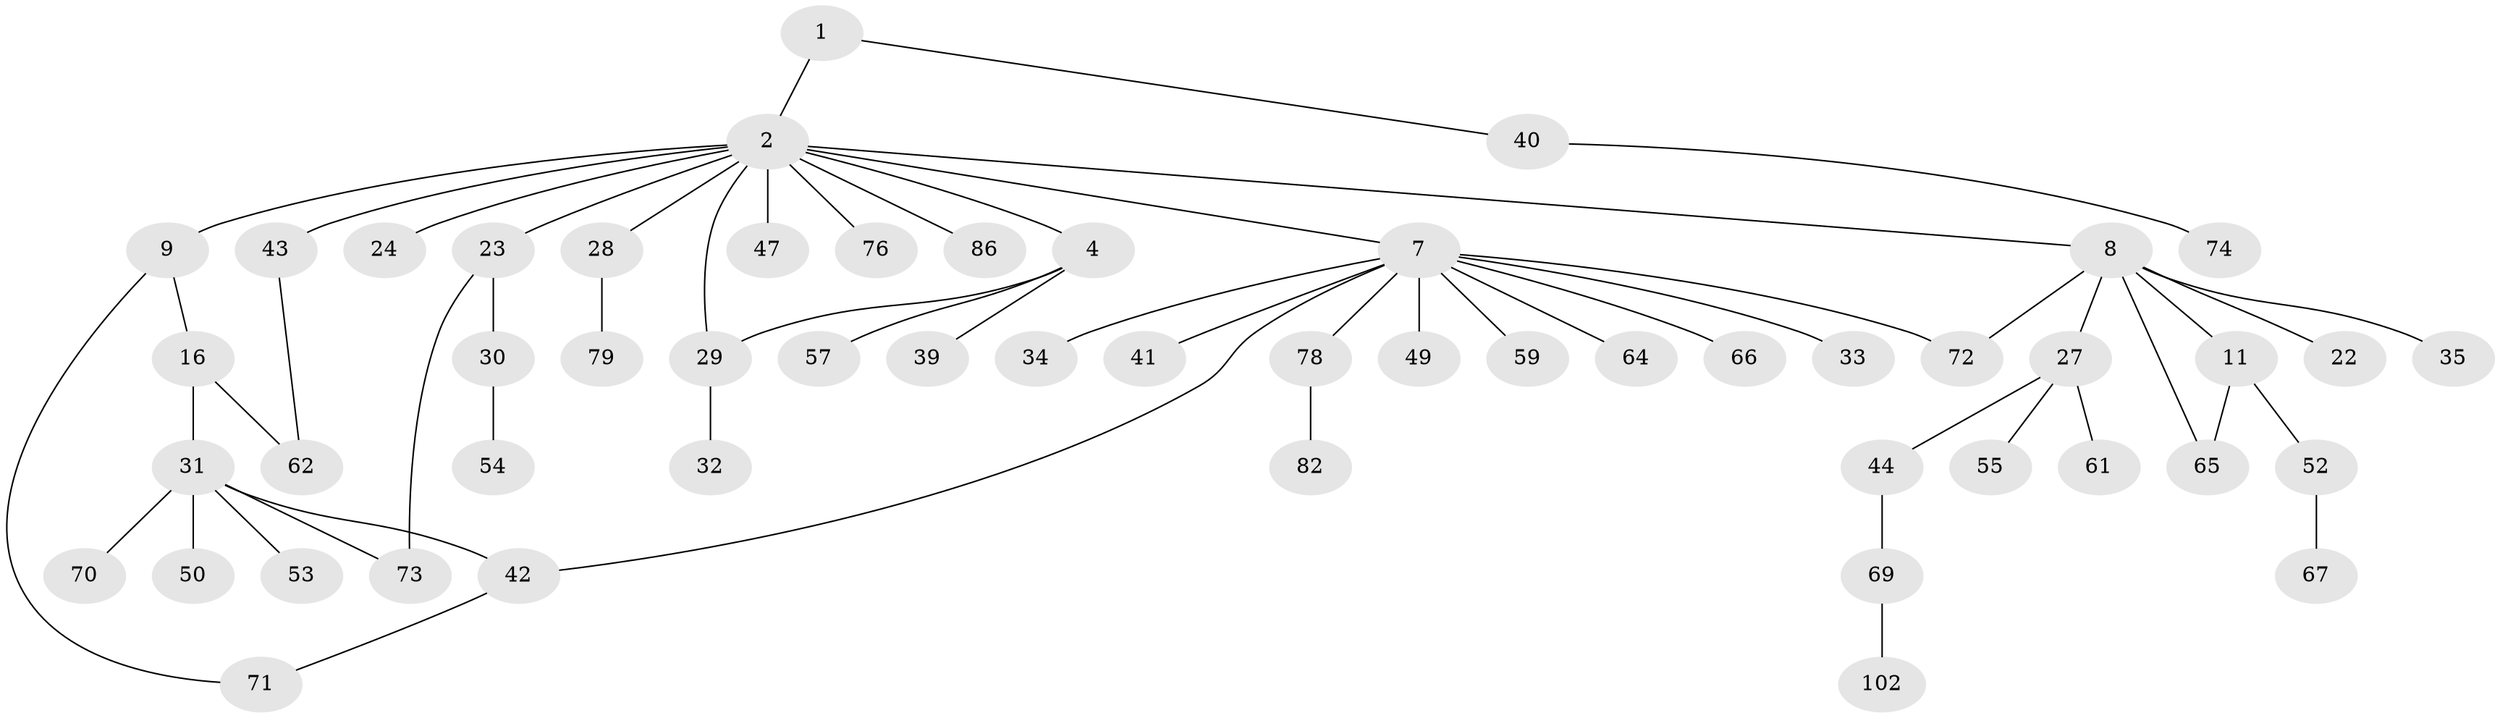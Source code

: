 // original degree distribution, {2: 0.3364485981308411, 5: 0.018691588785046728, 8: 0.009345794392523364, 4: 0.09345794392523364, 7: 0.009345794392523364, 3: 0.102803738317757, 6: 0.018691588785046728, 1: 0.411214953271028}
// Generated by graph-tools (version 1.1) at 2025/13/03/09/25 04:13:35]
// undirected, 53 vertices, 59 edges
graph export_dot {
graph [start="1"]
  node [color=gray90,style=filled];
  1;
  2 [super="+3"];
  4 [super="+6+25+26"];
  7 [super="+12+10"];
  8 [super="+15"];
  9 [super="+104+38"];
  11 [super="+80+68+107"];
  16 [super="+20"];
  22 [super="+101"];
  23 [super="+85"];
  24;
  27;
  28 [super="+37"];
  29 [super="+89+83"];
  30;
  31;
  32;
  33;
  34 [super="+45"];
  35 [super="+63"];
  39;
  40 [super="+51"];
  41 [super="+77"];
  42 [super="+95+94"];
  43 [super="+46"];
  44 [super="+75"];
  47;
  49 [super="+87"];
  50;
  52;
  53 [super="+81"];
  54;
  55;
  57;
  59;
  61 [super="+90"];
  62;
  64;
  65;
  66;
  67 [super="+105"];
  69;
  70;
  71;
  72;
  73;
  74;
  76;
  78;
  79;
  82;
  86;
  102;
  1 -- 2;
  1 -- 40;
  2 -- 4;
  2 -- 29;
  2 -- 76;
  2 -- 7;
  2 -- 8;
  2 -- 9;
  2 -- 43;
  2 -- 47;
  2 -- 86;
  2 -- 23;
  2 -- 24;
  2 -- 28;
  4 -- 39;
  4 -- 57;
  4 -- 29;
  7 -- 41;
  7 -- 72;
  7 -- 42;
  7 -- 59;
  7 -- 78;
  7 -- 64;
  7 -- 33;
  7 -- 66;
  7 -- 34;
  7 -- 49;
  8 -- 11;
  8 -- 22;
  8 -- 27;
  8 -- 35;
  8 -- 65;
  8 -- 72;
  9 -- 16;
  9 -- 71;
  11 -- 52;
  11 -- 65;
  16 -- 31;
  16 -- 62;
  23 -- 30;
  23 -- 73;
  27 -- 44;
  27 -- 55;
  27 -- 61;
  28 -- 79;
  29 -- 32;
  30 -- 54;
  31 -- 42;
  31 -- 50;
  31 -- 53;
  31 -- 70;
  31 -- 73;
  40 -- 74;
  42 -- 71;
  43 -- 62;
  44 -- 69;
  52 -- 67;
  69 -- 102;
  78 -- 82;
}
